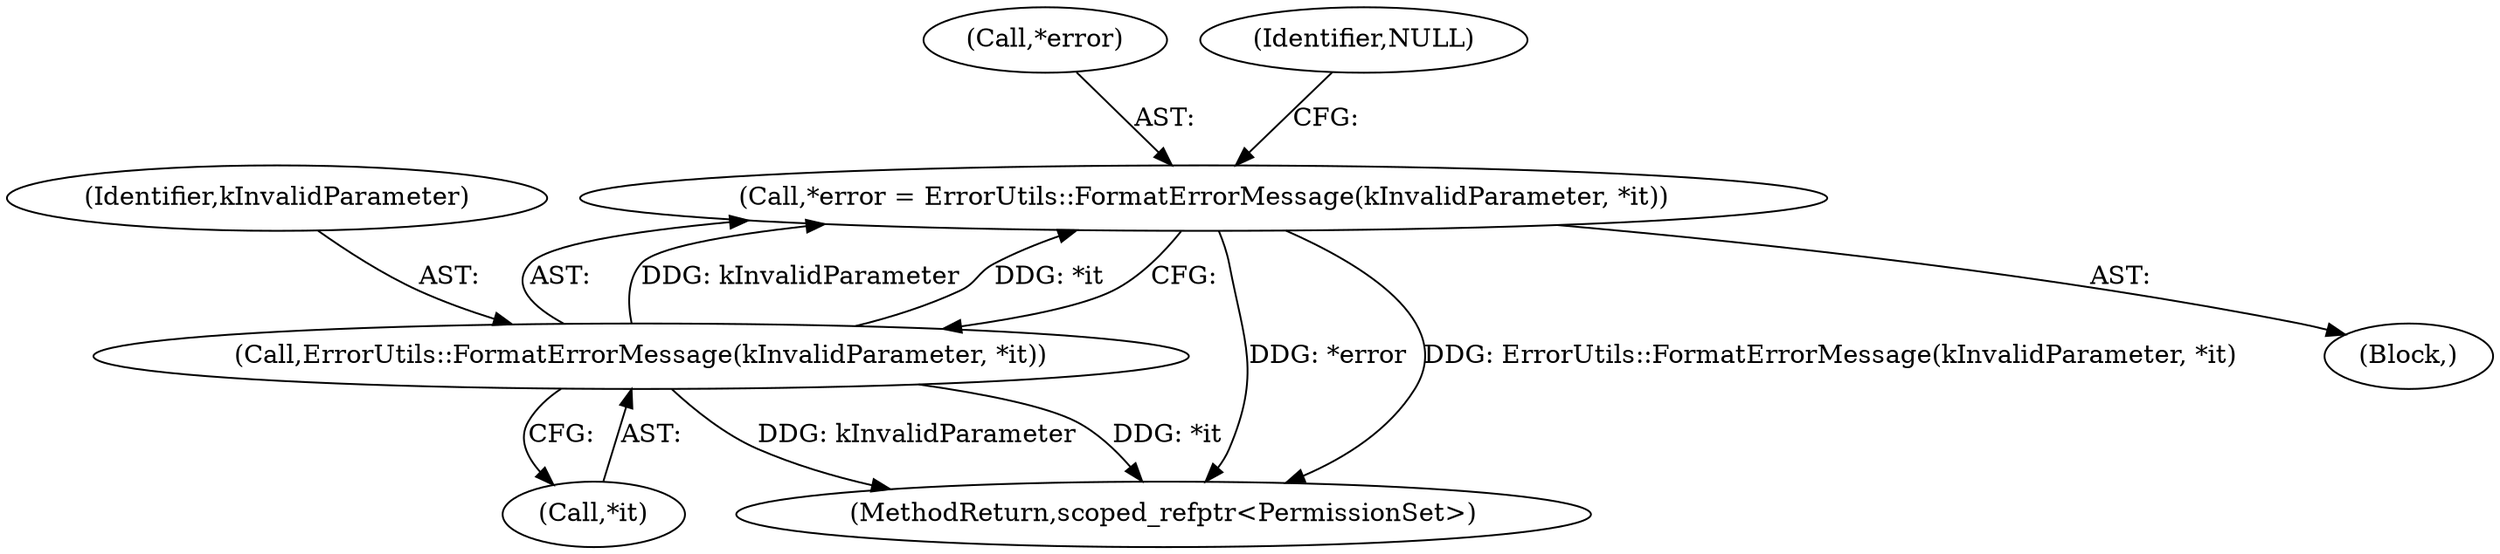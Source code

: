 digraph "0_Chrome_e21bdfb9c758ac411012ad84f83d26d3f7dd69fb_3@pointer" {
"1000221" [label="(Call,*error = ErrorUtils::FormatErrorMessage(kInvalidParameter, *it))"];
"1000224" [label="(Call,ErrorUtils::FormatErrorMessage(kInvalidParameter, *it))"];
"1000224" [label="(Call,ErrorUtils::FormatErrorMessage(kInvalidParameter, *it))"];
"1000222" [label="(Call,*error)"];
"1000221" [label="(Call,*error = ErrorUtils::FormatErrorMessage(kInvalidParameter, *it))"];
"1000309" [label="(MethodReturn,scoped_refptr<PermissionSet>)"];
"1000225" [label="(Identifier,kInvalidParameter)"];
"1000220" [label="(Block,)"];
"1000226" [label="(Call,*it)"];
"1000229" [label="(Identifier,NULL)"];
"1000221" -> "1000220"  [label="AST: "];
"1000221" -> "1000224"  [label="CFG: "];
"1000222" -> "1000221"  [label="AST: "];
"1000224" -> "1000221"  [label="AST: "];
"1000229" -> "1000221"  [label="CFG: "];
"1000221" -> "1000309"  [label="DDG: *error"];
"1000221" -> "1000309"  [label="DDG: ErrorUtils::FormatErrorMessage(kInvalidParameter, *it)"];
"1000224" -> "1000221"  [label="DDG: kInvalidParameter"];
"1000224" -> "1000221"  [label="DDG: *it"];
"1000224" -> "1000226"  [label="CFG: "];
"1000225" -> "1000224"  [label="AST: "];
"1000226" -> "1000224"  [label="AST: "];
"1000224" -> "1000309"  [label="DDG: kInvalidParameter"];
"1000224" -> "1000309"  [label="DDG: *it"];
}

